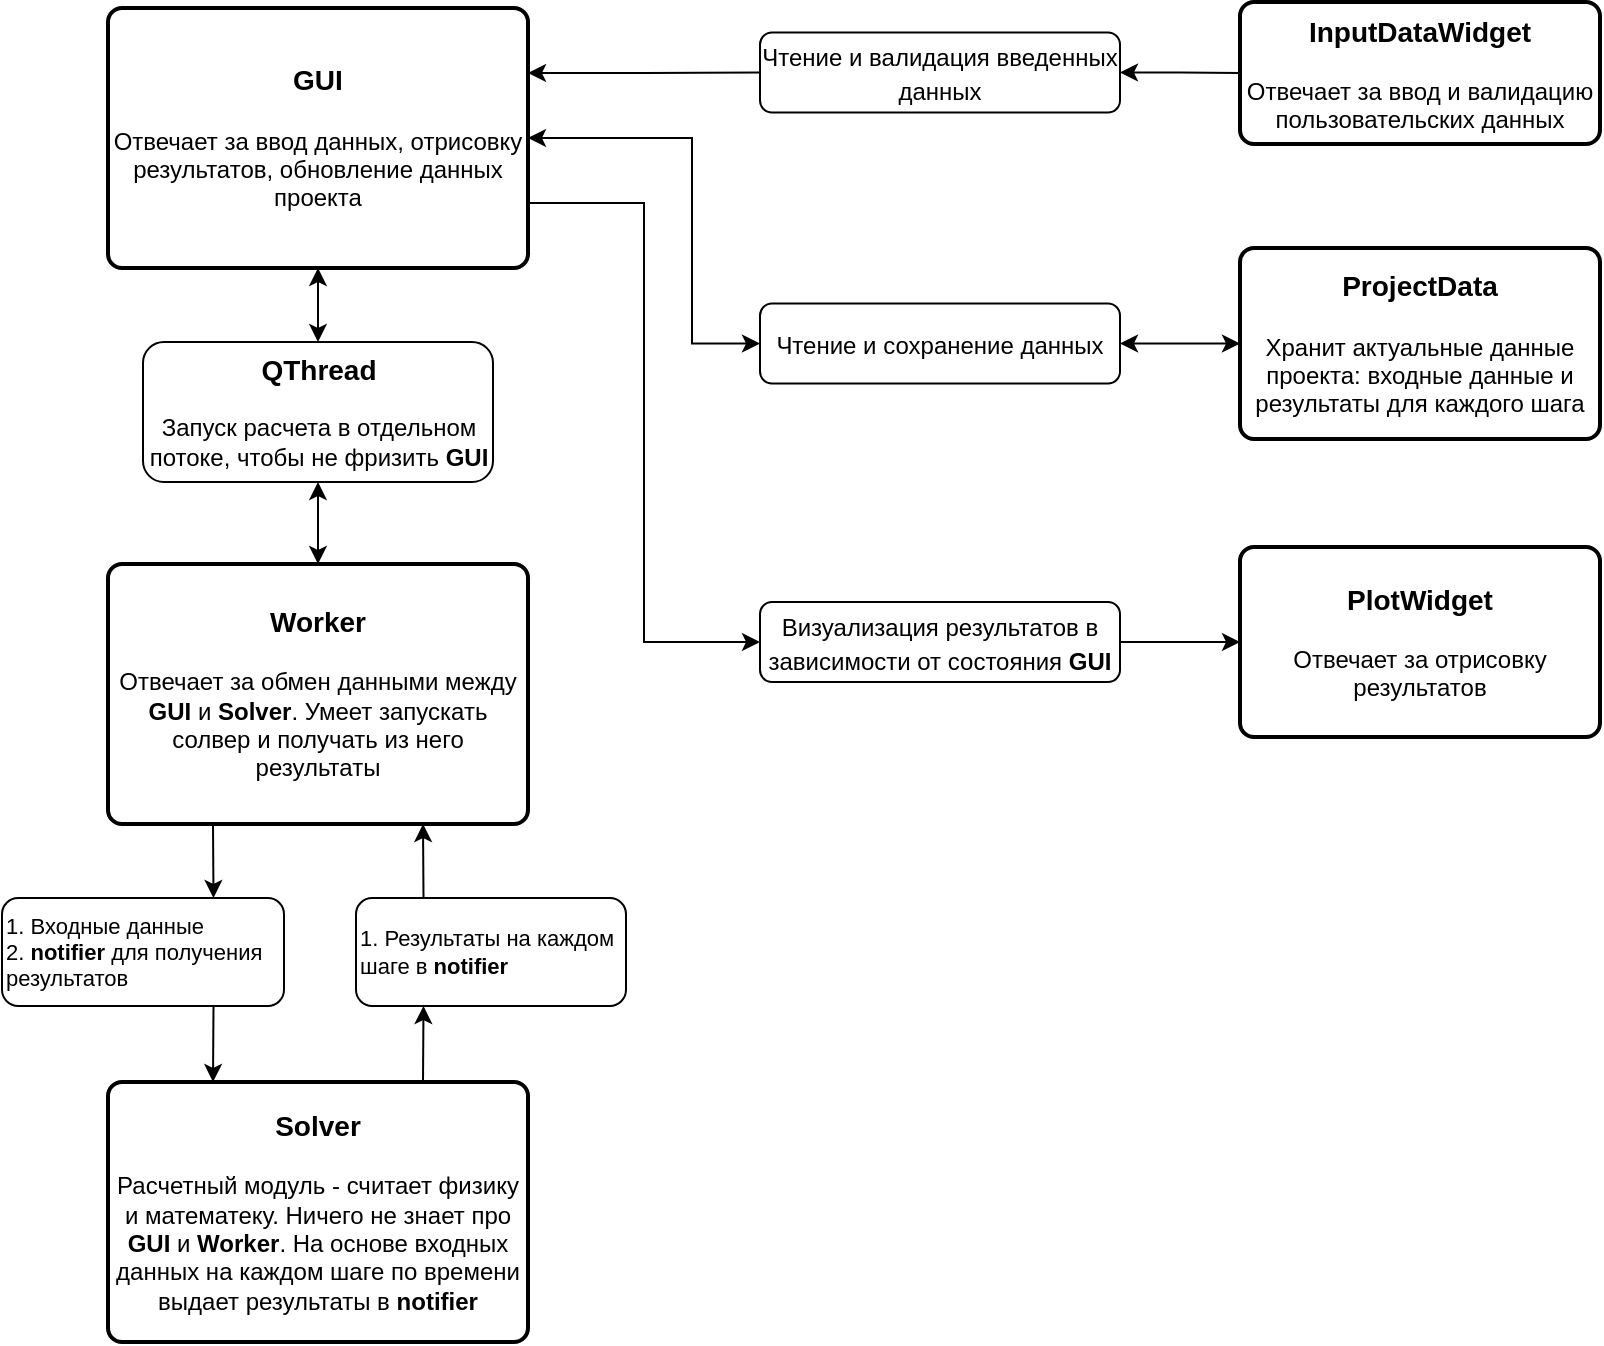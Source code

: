 <mxfile version="17.4.5" type="device"><diagram id="naPqsoGgpK8fOoO_yIW4" name="Page-1"><mxGraphModel dx="1422" dy="757" grid="1" gridSize="10" guides="1" tooltips="1" connect="1" arrows="1" fold="1" page="1" pageScale="1" pageWidth="827" pageHeight="1169" math="0" shadow="0"><root><mxCell id="0"/><mxCell id="1" parent="0"/><mxCell id="do6bRYX3wICkotuRwg0O-23" style="edgeStyle=orthogonalEdgeStyle;rounded=0;orthogonalLoop=1;jettySize=auto;html=1;exitX=0.5;exitY=1;exitDx=0;exitDy=0;fontSize=12;startArrow=classic;startFill=1;" edge="1" parent="1" source="do6bRYX3wICkotuRwg0O-1" target="do6bRYX3wICkotuRwg0O-20"><mxGeometry relative="1" as="geometry"/></mxCell><mxCell id="do6bRYX3wICkotuRwg0O-28" style="edgeStyle=orthogonalEdgeStyle;rounded=0;orthogonalLoop=1;jettySize=auto;html=1;exitX=1;exitY=0.5;exitDx=0;exitDy=0;entryX=0;entryY=0.5;entryDx=0;entryDy=0;fontSize=12;startArrow=classic;startFill=1;" edge="1" parent="1" source="do6bRYX3wICkotuRwg0O-1" target="do6bRYX3wICkotuRwg0O-26"><mxGeometry relative="1" as="geometry"><Array as="points"><mxPoint x="350" y="74"/><mxPoint x="350" y="177"/></Array></mxGeometry></mxCell><mxCell id="do6bRYX3wICkotuRwg0O-32" style="edgeStyle=orthogonalEdgeStyle;rounded=0;orthogonalLoop=1;jettySize=auto;html=1;exitX=1;exitY=0.75;exitDx=0;exitDy=0;entryX=0;entryY=0.5;entryDx=0;entryDy=0;fontSize=12;startArrow=none;startFill=0;" edge="1" parent="1" source="do6bRYX3wICkotuRwg0O-1" target="do6bRYX3wICkotuRwg0O-27"><mxGeometry relative="1" as="geometry"/></mxCell><mxCell id="do6bRYX3wICkotuRwg0O-38" style="edgeStyle=orthogonalEdgeStyle;rounded=0;orthogonalLoop=1;jettySize=auto;html=1;exitX=1;exitY=0.25;exitDx=0;exitDy=0;fontSize=14;startArrow=classic;startFill=1;endArrow=none;endFill=0;" edge="1" parent="1" source="do6bRYX3wICkotuRwg0O-1" target="do6bRYX3wICkotuRwg0O-35"><mxGeometry relative="1" as="geometry"/></mxCell><mxCell id="do6bRYX3wICkotuRwg0O-1" value="&lt;div style=&quot;font-size: 14px&quot;&gt;&lt;b&gt;GUI&lt;/b&gt;&lt;/div&gt;&lt;div&gt;&lt;br&gt;&lt;/div&gt;&lt;div&gt;Отвечает за ввод данных, отрисовку результатов, обновление данных проекта&lt;br&gt;&lt;/div&gt;" style="rounded=1;whiteSpace=wrap;html=1;absoluteArcSize=1;arcSize=14;strokeWidth=2;" vertex="1" parent="1"><mxGeometry x="58" y="9" width="210" height="130" as="geometry"/></mxCell><mxCell id="do6bRYX3wICkotuRwg0O-13" style="edgeStyle=orthogonalEdgeStyle;rounded=0;orthogonalLoop=1;jettySize=auto;html=1;exitX=0.25;exitY=1;exitDx=0;exitDy=0;entryX=0.75;entryY=0;entryDx=0;entryDy=0;fontSize=11;" edge="1" parent="1" source="do6bRYX3wICkotuRwg0O-2" target="do6bRYX3wICkotuRwg0O-7"><mxGeometry relative="1" as="geometry"/></mxCell><mxCell id="do6bRYX3wICkotuRwg0O-2" value="&lt;div&gt;&lt;b&gt;&lt;font style=&quot;font-size: 14px&quot;&gt;Worker&lt;/font&gt;&lt;/b&gt;&lt;/div&gt;&lt;div&gt;&lt;br&gt;&lt;/div&gt;&lt;div&gt;Отвечает за обмен данными между &lt;b&gt;GUI&lt;/b&gt; и &lt;b&gt;Solver&lt;/b&gt;. Умеет запускать солвер и получать из него результаты&lt;br&gt;&lt;/div&gt;" style="rounded=1;whiteSpace=wrap;html=1;absoluteArcSize=1;arcSize=14;strokeWidth=2;" vertex="1" parent="1"><mxGeometry x="58" y="287" width="210" height="130" as="geometry"/></mxCell><mxCell id="do6bRYX3wICkotuRwg0O-17" style="edgeStyle=orthogonalEdgeStyle;rounded=0;orthogonalLoop=1;jettySize=auto;html=1;exitX=0.75;exitY=0;exitDx=0;exitDy=0;entryX=0.25;entryY=1;entryDx=0;entryDy=0;fontSize=11;" edge="1" parent="1" source="do6bRYX3wICkotuRwg0O-3" target="do6bRYX3wICkotuRwg0O-8"><mxGeometry relative="1" as="geometry"/></mxCell><mxCell id="do6bRYX3wICkotuRwg0O-3" value="&lt;div&gt;&lt;b&gt;&lt;font style=&quot;font-size: 14px&quot;&gt;Solver&lt;/font&gt;&lt;/b&gt;&lt;/div&gt;&lt;div&gt;&lt;br&gt;&lt;/div&gt;&lt;div&gt;Расчетный модуль - считает физику и математеку. Ничего не знает про &lt;b&gt;GUI&lt;/b&gt; и &lt;b&gt;Worker&lt;/b&gt;. На основе входных данных на каждом шаге по времени выдает результаты в &lt;b&gt;notifier&lt;/b&gt;&lt;br&gt;&lt;/div&gt;" style="rounded=1;whiteSpace=wrap;html=1;absoluteArcSize=1;arcSize=14;strokeWidth=2;" vertex="1" parent="1"><mxGeometry x="58" y="546" width="210" height="130" as="geometry"/></mxCell><mxCell id="do6bRYX3wICkotuRwg0O-5" value="&lt;div&gt;&lt;b&gt;&lt;font style=&quot;font-size: 14px&quot;&gt;ProjectData&lt;/font&gt;&lt;/b&gt;&lt;/div&gt;&lt;div&gt;&lt;br&gt;&lt;/div&gt;&lt;div&gt;Хранит актуальные данные проекта: входные данные и результаты для каждого шага&lt;br&gt;&lt;/div&gt;" style="rounded=1;whiteSpace=wrap;html=1;absoluteArcSize=1;arcSize=14;strokeWidth=2;" vertex="1" parent="1"><mxGeometry x="624" y="129" width="180" height="95.5" as="geometry"/></mxCell><mxCell id="do6bRYX3wICkotuRwg0O-14" style="edgeStyle=orthogonalEdgeStyle;rounded=0;orthogonalLoop=1;jettySize=auto;html=1;exitX=0.75;exitY=1;exitDx=0;exitDy=0;entryX=0.25;entryY=0;entryDx=0;entryDy=0;fontSize=11;" edge="1" parent="1" source="do6bRYX3wICkotuRwg0O-7" target="do6bRYX3wICkotuRwg0O-3"><mxGeometry relative="1" as="geometry"/></mxCell><mxCell id="do6bRYX3wICkotuRwg0O-7" value="&lt;div style=&quot;font-size: 11px&quot; align=&quot;left&quot;&gt;&lt;font style=&quot;font-size: 11px&quot;&gt;1. Входные данные&lt;/font&gt;&lt;/div&gt;&lt;div style=&quot;font-size: 11px&quot; align=&quot;left&quot;&gt;&lt;font style=&quot;font-size: 11px&quot;&gt;2. &lt;b&gt;notifier&lt;/b&gt; для получения результатов&lt;br&gt;&lt;/font&gt;&lt;/div&gt;" style="rounded=1;whiteSpace=wrap;html=1;fontSize=12;align=left;" vertex="1" parent="1"><mxGeometry x="5" y="454" width="141" height="54" as="geometry"/></mxCell><mxCell id="do6bRYX3wICkotuRwg0O-18" style="edgeStyle=orthogonalEdgeStyle;rounded=0;orthogonalLoop=1;jettySize=auto;html=1;exitX=0.25;exitY=0;exitDx=0;exitDy=0;entryX=0.75;entryY=1;entryDx=0;entryDy=0;fontSize=11;" edge="1" parent="1" source="do6bRYX3wICkotuRwg0O-8" target="do6bRYX3wICkotuRwg0O-2"><mxGeometry relative="1" as="geometry"/></mxCell><mxCell id="do6bRYX3wICkotuRwg0O-8" value="&lt;div align=&quot;left&quot;&gt;1. Результаты на каждом шаге в &lt;b&gt;notifier&lt;/b&gt;&lt;/div&gt;" style="rounded=1;whiteSpace=wrap;html=1;fontSize=11;align=left;" vertex="1" parent="1"><mxGeometry x="182" y="454" width="135" height="54" as="geometry"/></mxCell><mxCell id="do6bRYX3wICkotuRwg0O-24" style="edgeStyle=orthogonalEdgeStyle;rounded=0;orthogonalLoop=1;jettySize=auto;html=1;exitX=0.5;exitY=1;exitDx=0;exitDy=0;fontSize=12;startArrow=classic;startFill=1;" edge="1" parent="1" source="do6bRYX3wICkotuRwg0O-20" target="do6bRYX3wICkotuRwg0O-2"><mxGeometry relative="1" as="geometry"/></mxCell><mxCell id="do6bRYX3wICkotuRwg0O-20" value="&lt;div&gt;&lt;font size=&quot;1&quot;&gt;&lt;b style=&quot;font-size: 14px&quot;&gt;QThread&lt;/b&gt;&lt;/font&gt;&lt;/div&gt;&lt;div&gt;&lt;br&gt;&lt;/div&gt;&lt;div&gt;&lt;font style=&quot;font-size: 12px&quot;&gt;Запуск расчета в отдельном потоке, чтобы не фризить &lt;b&gt;GUI&lt;/b&gt;&lt;/font&gt;&lt;br&gt;&lt;/div&gt;" style="rounded=1;whiteSpace=wrap;html=1;fontSize=11;" vertex="1" parent="1"><mxGeometry x="75.5" y="176" width="175" height="70" as="geometry"/></mxCell><mxCell id="do6bRYX3wICkotuRwg0O-25" value="&lt;div&gt;&lt;b&gt;&lt;font style=&quot;font-size: 14px&quot;&gt;PlotWidget&lt;/font&gt;&lt;/b&gt;&lt;/div&gt;&lt;div&gt;&lt;br&gt;&lt;/div&gt;&lt;div&gt;Отвечает за отрисовку результатов&lt;br&gt;&lt;/div&gt;" style="rounded=1;whiteSpace=wrap;html=1;absoluteArcSize=1;arcSize=14;strokeWidth=2;fontSize=12;" vertex="1" parent="1"><mxGeometry x="624" y="278.5" width="180" height="95" as="geometry"/></mxCell><mxCell id="do6bRYX3wICkotuRwg0O-29" style="edgeStyle=orthogonalEdgeStyle;rounded=0;orthogonalLoop=1;jettySize=auto;html=1;exitX=1;exitY=0.5;exitDx=0;exitDy=0;entryX=0;entryY=0.5;entryDx=0;entryDy=0;fontSize=12;startArrow=classic;startFill=1;" edge="1" parent="1" source="do6bRYX3wICkotuRwg0O-26" target="do6bRYX3wICkotuRwg0O-5"><mxGeometry relative="1" as="geometry"/></mxCell><mxCell id="do6bRYX3wICkotuRwg0O-26" value="&lt;font style=&quot;font-size: 12px&quot;&gt;Чтение и сохранение данных&lt;br&gt;&lt;/font&gt;" style="rounded=1;whiteSpace=wrap;html=1;fontSize=14;" vertex="1" parent="1"><mxGeometry x="384" y="156.75" width="180" height="40" as="geometry"/></mxCell><mxCell id="do6bRYX3wICkotuRwg0O-30" style="edgeStyle=orthogonalEdgeStyle;rounded=0;orthogonalLoop=1;jettySize=auto;html=1;exitX=1;exitY=0.5;exitDx=0;exitDy=0;entryX=0;entryY=0.5;entryDx=0;entryDy=0;fontSize=12;startArrow=none;startFill=0;" edge="1" parent="1" source="do6bRYX3wICkotuRwg0O-27" target="do6bRYX3wICkotuRwg0O-25"><mxGeometry relative="1" as="geometry"/></mxCell><mxCell id="do6bRYX3wICkotuRwg0O-27" value="&lt;font style=&quot;font-size: 12px&quot;&gt;Визуализация результатов в зависимости от состояния &lt;b&gt;GUI&lt;/b&gt;&lt;br&gt;&lt;/font&gt;" style="rounded=1;whiteSpace=wrap;html=1;fontSize=14;" vertex="1" parent="1"><mxGeometry x="384" y="306" width="180" height="40" as="geometry"/></mxCell><mxCell id="do6bRYX3wICkotuRwg0O-33" value="&lt;font size=&quot;1&quot;&gt;&lt;b style=&quot;font-size: 14px&quot;&gt;InputDataWidget&lt;/b&gt;&lt;/font&gt;&lt;div&gt;&lt;br&gt;&lt;/div&gt;&lt;div&gt;Отвечает за ввод и валидацию пользовательских данных&lt;br&gt;&lt;/div&gt;" style="rounded=1;whiteSpace=wrap;html=1;absoluteArcSize=1;arcSize=14;strokeWidth=2;" vertex="1" parent="1"><mxGeometry x="624" y="6" width="180" height="71" as="geometry"/></mxCell><mxCell id="do6bRYX3wICkotuRwg0O-34" style="edgeStyle=orthogonalEdgeStyle;rounded=0;orthogonalLoop=1;jettySize=auto;html=1;exitX=1;exitY=0.5;exitDx=0;exitDy=0;entryX=0;entryY=0.5;entryDx=0;entryDy=0;fontSize=12;startArrow=classic;startFill=1;endArrow=none;endFill=0;" edge="1" parent="1" source="do6bRYX3wICkotuRwg0O-35" target="do6bRYX3wICkotuRwg0O-33"><mxGeometry relative="1" as="geometry"/></mxCell><mxCell id="do6bRYX3wICkotuRwg0O-35" value="&lt;font style=&quot;font-size: 12px&quot;&gt;Чтение и валидация введенных данных&lt;br&gt;&lt;/font&gt;" style="rounded=1;whiteSpace=wrap;html=1;fontSize=14;" vertex="1" parent="1"><mxGeometry x="384" y="21.25" width="180" height="40" as="geometry"/></mxCell></root></mxGraphModel></diagram></mxfile>